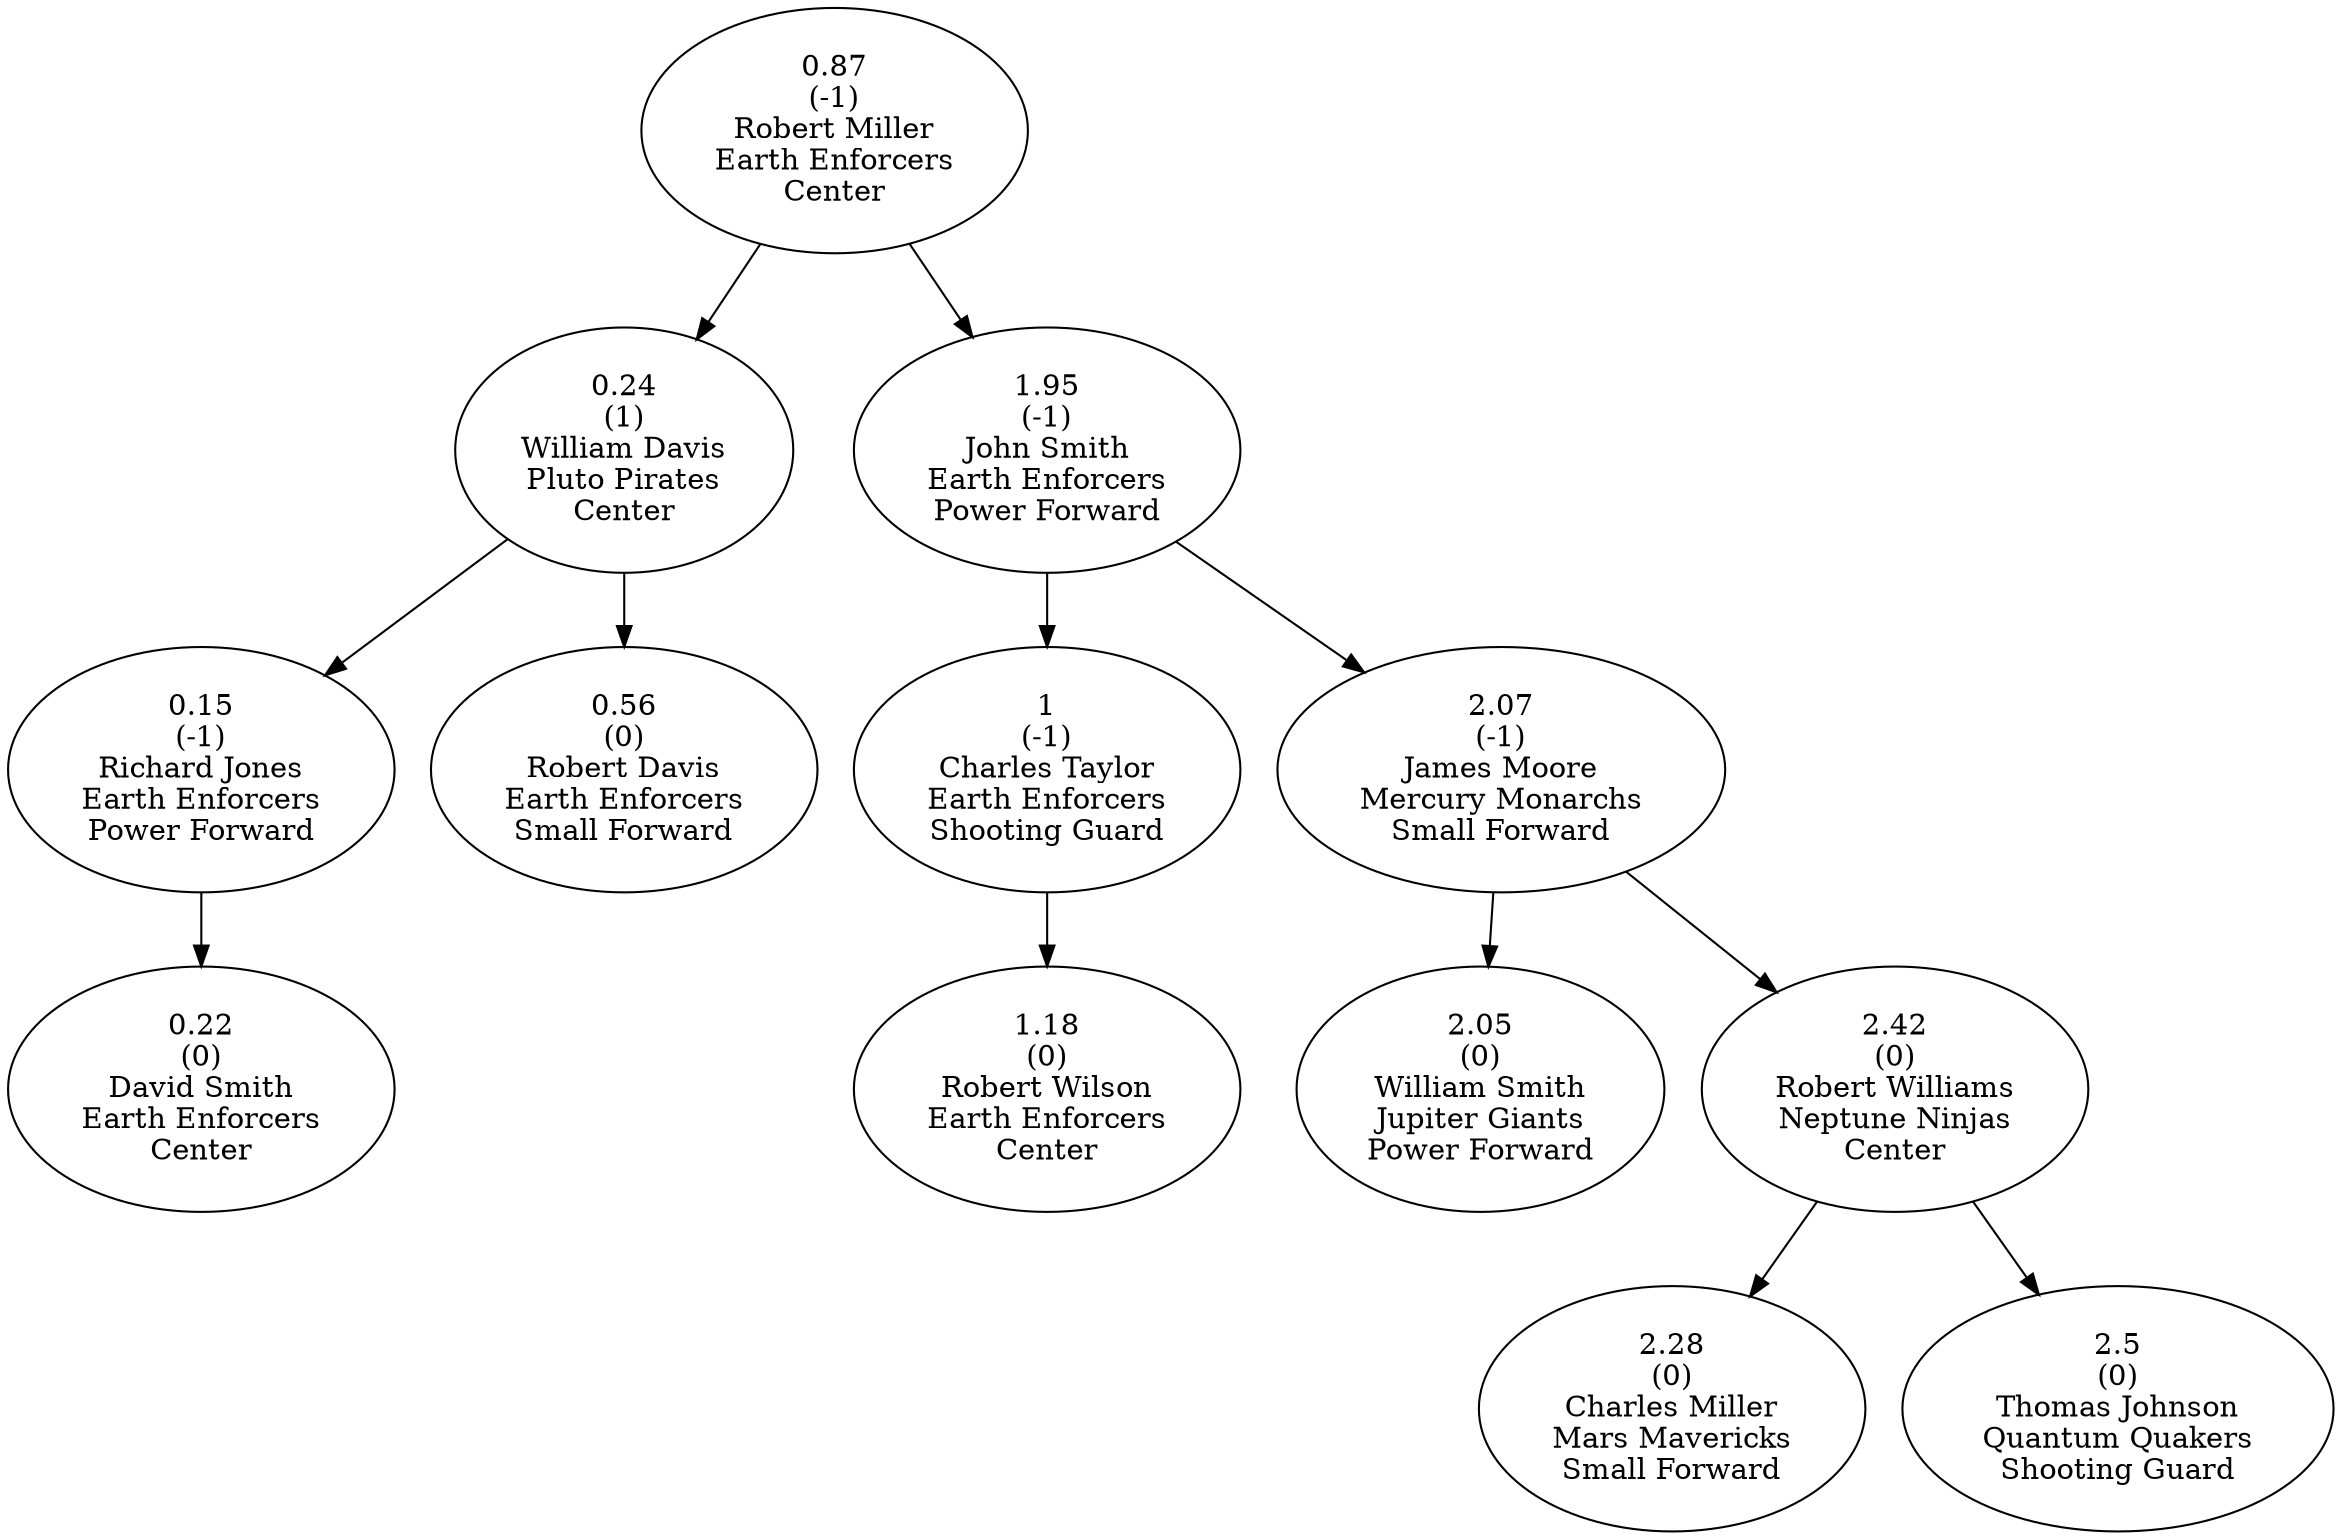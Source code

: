 digraph AVLTree {
    node125 [label="0.87\n(-1)\nRobert Miller\nEarth Enforcers\nCenter"];
    node126 [label="0.24\n(1)\nWilliam Davis\nPluto Pirates\nCenter"];
    node127 [label="0.15\n(-1)\nRichard Jones\nEarth Enforcers\nPower Forward"];
    node128 [label="0.22\n(0)\nDavid Smith\nEarth Enforcers\nCenter"];
    node127 -> node128;
    node126 -> node127;
    node129 [label="0.56\n(0)\nRobert Davis\nEarth Enforcers\nSmall Forward"];
    node126 -> node129;
    node125 -> node126;
    node130 [label="1.95\n(-1)\nJohn Smith\nEarth Enforcers\nPower Forward"];
    node131 [label="1\n(-1)\nCharles Taylor\nEarth Enforcers\nShooting Guard"];
    node132 [label="1.18\n(0)\nRobert Wilson\nEarth Enforcers\nCenter"];
    node131 -> node132;
    node130 -> node131;
    node133 [label="2.07\n(-1)\nJames Moore\nMercury Monarchs\nSmall Forward"];
    node134 [label="2.05\n(0)\nWilliam Smith\nJupiter Giants\nPower Forward"];
    node133 -> node134;
    node135 [label="2.42\n(0)\nRobert Williams\nNeptune Ninjas\nCenter"];
    node136 [label="2.28\n(0)\nCharles Miller\nMars Mavericks\nSmall Forward"];
    node135 -> node136;
    node137 [label="2.5\n(0)\nThomas Johnson\nQuantum Quakers\nShooting Guard"];
    node135 -> node137;
    node133 -> node135;
    node130 -> node133;
    node125 -> node130;
}
